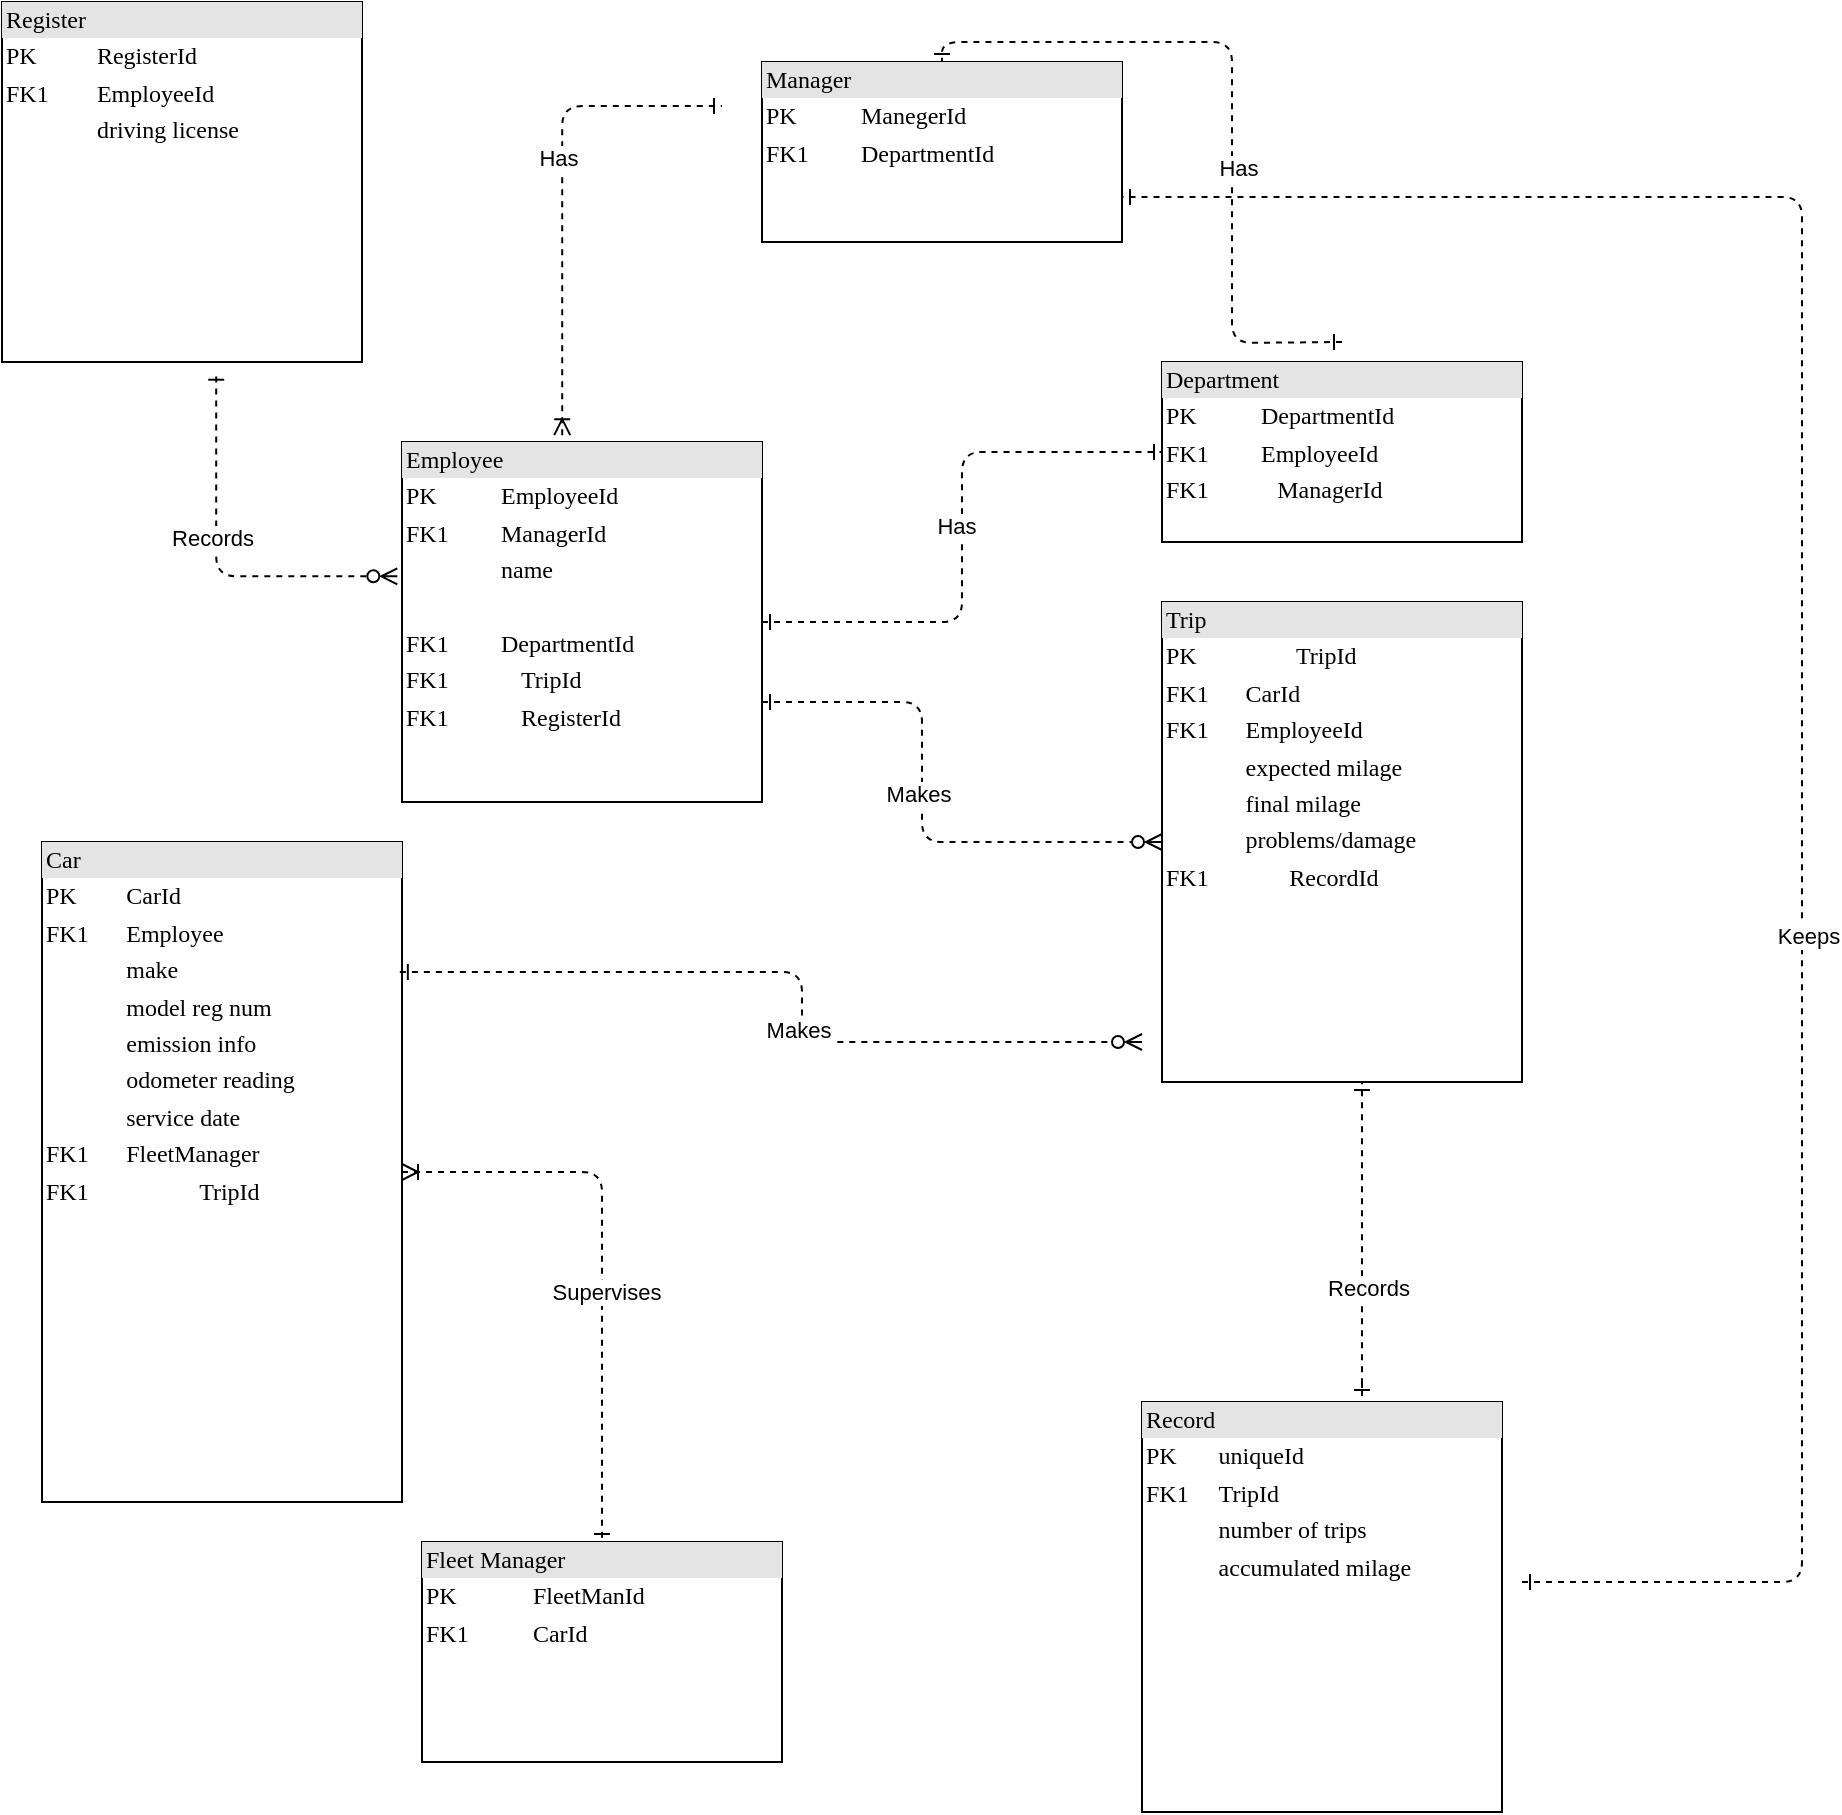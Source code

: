 <mxfile version="20.8.10" type="github">
  <diagram name="Page-1" id="2ca16b54-16f6-2749-3443-fa8db7711227">
    <mxGraphModel dx="1687" dy="1824" grid="1" gridSize="10" guides="1" tooltips="1" connect="1" arrows="1" fold="1" page="1" pageScale="1" pageWidth="1100" pageHeight="850" background="none" math="0" shadow="0">
      <root>
        <mxCell id="0" />
        <mxCell id="1" parent="0" />
        <mxCell id="2ed32ef02a7f4228-19" style="edgeStyle=orthogonalEdgeStyle;html=1;dashed=1;labelBackgroundColor=none;startArrow=ERone;endArrow=ERzeroToMany;fontFamily=Verdana;fontSize=12;align=left;endFill=0;startFill=0;" parent="1" source="2ed32ef02a7f4228-2" edge="1">
          <mxGeometry relative="1" as="geometry">
            <Array as="points">
              <mxPoint x="380" y="200" />
              <mxPoint x="500" y="200" />
              <mxPoint x="500" y="265" />
            </Array>
            <mxPoint x="620" y="270" as="targetPoint" />
          </mxGeometry>
        </mxCell>
        <mxCell id="U6VgLPpV3lreGikL-ILU-10" value="Makes" style="edgeLabel;html=1;align=center;verticalAlign=middle;resizable=0;points=[];" vertex="1" connectable="0" parent="2ed32ef02a7f4228-19">
          <mxGeometry x="-0.065" y="-2" relative="1" as="geometry">
            <mxPoint as="offset" />
          </mxGeometry>
        </mxCell>
        <mxCell id="2ed32ef02a7f4228-20" style="edgeStyle=orthogonalEdgeStyle;html=1;dashed=1;labelBackgroundColor=none;startArrow=ERone;endArrow=ERone;fontFamily=Verdana;fontSize=12;align=left;endFill=0;startFill=0;" parent="1" source="2ed32ef02a7f4228-2" target="2ed32ef02a7f4228-11" edge="1">
          <mxGeometry relative="1" as="geometry" />
        </mxCell>
        <mxCell id="U6VgLPpV3lreGikL-ILU-9" value="Has" style="edgeLabel;html=1;align=center;verticalAlign=middle;resizable=0;points=[];" vertex="1" connectable="0" parent="2ed32ef02a7f4228-20">
          <mxGeometry x="0.031" y="3" relative="1" as="geometry">
            <mxPoint y="-1" as="offset" />
          </mxGeometry>
        </mxCell>
        <mxCell id="2ed32ef02a7f4228-2" value="&lt;div style=&quot;box-sizing: border-box ; width: 100% ; background: #e4e4e4 ; padding: 2px&quot;&gt;Employee&lt;br&gt;&lt;/div&gt;&lt;table style=&quot;border-color: var(--border-color); font-size: 1em; width: 180px;&quot; cellpadding=&quot;2&quot; cellspacing=&quot;0&quot;&gt;&lt;tbody style=&quot;border-color: var(--border-color);&quot;&gt;&lt;tr style=&quot;border-color: var(--border-color);&quot;&gt;&lt;td style=&quot;border-color: var(--border-color);&quot;&gt;PK&lt;/td&gt;&lt;td style=&quot;border-color: var(--border-color);&quot;&gt;EmployeeId&lt;/td&gt;&lt;/tr&gt;&lt;tr style=&quot;border-color: var(--border-color);&quot;&gt;&lt;td style=&quot;border-color: var(--border-color);&quot;&gt;FK1&lt;/td&gt;&lt;td style=&quot;border-color: var(--border-color);&quot;&gt;ManagerId&lt;br style=&quot;border-color: var(--border-color);&quot;&gt;&lt;/td&gt;&lt;/tr&gt;&lt;tr style=&quot;border-color: var(--border-color);&quot;&gt;&lt;td style=&quot;border-color: var(--border-color);&quot;&gt;&lt;br style=&quot;border-color: var(--border-color);&quot;&gt;&lt;/td&gt;&lt;td style=&quot;border-color: var(--border-color);&quot;&gt;name&lt;/td&gt;&lt;/tr&gt;&lt;tr style=&quot;border-color: var(--border-color);&quot;&gt;&lt;td style=&quot;border-color: var(--border-color);&quot;&gt;&lt;br style=&quot;border-color: var(--border-color);&quot;&gt;&lt;/td&gt;&lt;td style=&quot;border-color: var(--border-color);&quot;&gt;&lt;br&gt;&lt;/td&gt;&lt;/tr&gt;&lt;tr style=&quot;border-color: var(--border-color);&quot;&gt;&lt;td style=&quot;border-color: var(--border-color);&quot;&gt;FK1&lt;/td&gt;&lt;td style=&quot;border-color: var(--border-color);&quot;&gt;DepartmentId&lt;/td&gt;&lt;/tr&gt;&lt;/tbody&gt;&lt;/table&gt;&lt;table align=&quot;left&quot; style=&quot;width: 100% ; font-size: 1em&quot; cellpadding=&quot;2&quot; cellspacing=&quot;0&quot;&gt;&lt;tbody&gt;&lt;tr&gt;&lt;td&gt;FK1&lt;/td&gt;&lt;td&gt;TripId&lt;br&gt;&lt;/td&gt;&lt;/tr&gt;&lt;tr&gt;&lt;td&gt;FK1&lt;/td&gt;&lt;td&gt;RegisterId&lt;/td&gt;&lt;/tr&gt;&lt;/tbody&gt;&lt;/table&gt;" style="verticalAlign=top;align=left;overflow=fill;html=1;rounded=0;shadow=0;comic=0;labelBackgroundColor=none;strokeWidth=1;fontFamily=Verdana;fontSize=12" parent="1" vertex="1">
          <mxGeometry x="240" y="70" width="180" height="180" as="geometry" />
        </mxCell>
        <mxCell id="2ed32ef02a7f4228-6" value="&lt;div style=&quot;box-sizing: border-box ; width: 100% ; background: #e4e4e4 ; padding: 2px&quot;&gt;Record&lt;/div&gt;&lt;table style=&quot;width: 100% ; font-size: 1em&quot; cellpadding=&quot;2&quot; cellspacing=&quot;0&quot;&gt;&lt;tbody&gt;&lt;tr&gt;&lt;td&gt;PK&lt;/td&gt;&lt;td&gt;uniqueId&lt;/td&gt;&lt;/tr&gt;&lt;tr&gt;&lt;td&gt;FK1&lt;/td&gt;&lt;td&gt;TripId&lt;/td&gt;&lt;/tr&gt;&lt;tr&gt;&lt;td&gt;&lt;br&gt;&lt;/td&gt;&lt;td&gt;number of trips&lt;/td&gt;&lt;/tr&gt;&lt;tr&gt;&lt;td&gt;&lt;br&gt;&lt;/td&gt;&lt;td&gt;accumulated milage&lt;/td&gt;&lt;/tr&gt;&lt;tr&gt;&lt;td&gt;&lt;/td&gt;&lt;td&gt;&lt;br&gt;&lt;/td&gt;&lt;/tr&gt;&lt;/tbody&gt;&lt;/table&gt;" style="verticalAlign=top;align=left;overflow=fill;html=1;rounded=0;shadow=0;comic=0;labelBackgroundColor=none;strokeWidth=1;fontFamily=Verdana;fontSize=12" parent="1" vertex="1">
          <mxGeometry x="610" y="550" width="180" height="205" as="geometry" />
        </mxCell>
        <mxCell id="2ed32ef02a7f4228-7" value="&lt;div style=&quot;box-sizing: border-box ; width: 100% ; background: #e4e4e4 ; padding: 2px&quot;&gt;Fleet Manager&lt;/div&gt;&lt;table style=&quot;width: 100% ; font-size: 1em&quot; cellpadding=&quot;2&quot; cellspacing=&quot;0&quot;&gt;&lt;tbody&gt;&lt;tr&gt;&lt;td&gt;PK&lt;/td&gt;&lt;td&gt;FleetManId&lt;/td&gt;&lt;/tr&gt;&lt;tr&gt;&lt;td&gt;FK1&lt;/td&gt;&lt;td&gt;CarId&lt;/td&gt;&lt;/tr&gt;&lt;/tbody&gt;&lt;/table&gt;" style="verticalAlign=top;align=left;overflow=fill;html=1;rounded=0;shadow=0;comic=0;labelBackgroundColor=none;strokeWidth=1;fontFamily=Verdana;fontSize=12" parent="1" vertex="1">
          <mxGeometry x="250" y="620" width="180" height="110" as="geometry" />
        </mxCell>
        <mxCell id="2ed32ef02a7f4228-17" style="edgeStyle=orthogonalEdgeStyle;html=1;entryX=0.5;entryY=0;labelBackgroundColor=none;startArrow=ERoneToMany;endArrow=ERone;fontFamily=Verdana;fontSize=12;align=left;dashed=1;startFill=0;endFill=0;" parent="1" source="2ed32ef02a7f4228-8" target="2ed32ef02a7f4228-7" edge="1">
          <mxGeometry relative="1" as="geometry" />
        </mxCell>
        <mxCell id="U6VgLPpV3lreGikL-ILU-13" value="Supervises" style="edgeLabel;html=1;align=center;verticalAlign=middle;resizable=0;points=[];" vertex="1" connectable="0" parent="2ed32ef02a7f4228-17">
          <mxGeometry x="0.118" y="1" relative="1" as="geometry">
            <mxPoint x="1" as="offset" />
          </mxGeometry>
        </mxCell>
        <mxCell id="2ed32ef02a7f4228-8" value="&lt;div style=&quot;box-sizing: border-box ; width: 100% ; background: #e4e4e4 ; padding: 2px&quot;&gt;Car&lt;br&gt;&lt;/div&gt;&lt;table style=&quot;border-color: var(--border-color); font-size: 1em; width: 180px;&quot; cellpadding=&quot;2&quot; cellspacing=&quot;0&quot;&gt;&lt;tbody style=&quot;border-color: var(--border-color);&quot;&gt;&lt;tr style=&quot;border-color: var(--border-color);&quot;&gt;&lt;td style=&quot;border-color: var(--border-color);&quot;&gt;PK&lt;/td&gt;&lt;td style=&quot;border-color: var(--border-color);&quot;&gt;CarId&lt;/td&gt;&lt;/tr&gt;&lt;tr style=&quot;border-color: var(--border-color);&quot;&gt;&lt;td style=&quot;border-color: var(--border-color);&quot;&gt;FK1&lt;/td&gt;&lt;td style=&quot;border-color: var(--border-color);&quot;&gt;Employee&lt;br style=&quot;border-color: var(--border-color);&quot;&gt;&lt;/td&gt;&lt;/tr&gt;&lt;tr style=&quot;border-color: var(--border-color);&quot;&gt;&lt;td style=&quot;border-color: var(--border-color);&quot;&gt;&lt;br style=&quot;border-color: var(--border-color);&quot;&gt;&lt;/td&gt;&lt;td style=&quot;border-color: var(--border-color);&quot;&gt;make&lt;/td&gt;&lt;/tr&gt;&lt;tr style=&quot;border-color: var(--border-color);&quot;&gt;&lt;td style=&quot;border-color: var(--border-color);&quot;&gt;&lt;br style=&quot;border-color: var(--border-color);&quot;&gt;&lt;/td&gt;&lt;td style=&quot;border-color: var(--border-color);&quot;&gt;model reg num&lt;/td&gt;&lt;/tr&gt;&lt;tr style=&quot;border-color: var(--border-color);&quot;&gt;&lt;td style=&quot;border-color: var(--border-color);&quot;&gt;&lt;br style=&quot;border-color: var(--border-color);&quot;&gt;&lt;/td&gt;&lt;td style=&quot;border-color: var(--border-color);&quot;&gt;emission info&lt;/td&gt;&lt;/tr&gt;&lt;tr style=&quot;border-color: var(--border-color);&quot;&gt;&lt;td style=&quot;border-color: var(--border-color);&quot;&gt;&lt;br style=&quot;border-color: var(--border-color);&quot;&gt;&lt;/td&gt;&lt;td style=&quot;border-color: var(--border-color);&quot;&gt;odometer reading&lt;/td&gt;&lt;/tr&gt;&lt;tr style=&quot;border-color: var(--border-color);&quot;&gt;&lt;td style=&quot;border-color: var(--border-color);&quot;&gt;&lt;br style=&quot;border-color: var(--border-color);&quot;&gt;&lt;/td&gt;&lt;td style=&quot;border-color: var(--border-color);&quot;&gt;service date&lt;/td&gt;&lt;/tr&gt;&lt;tr style=&quot;border-color: var(--border-color);&quot;&gt;&lt;td style=&quot;border-color: var(--border-color);&quot;&gt;FK1&lt;/td&gt;&lt;td style=&quot;border-color: var(--border-color);&quot;&gt;FleetManager&lt;/td&gt;&lt;/tr&gt;&lt;/tbody&gt;&lt;/table&gt;&lt;table style=&quot;width: 100% ; font-size: 1em&quot; cellpadding=&quot;2&quot; cellspacing=&quot;0&quot;&gt;&lt;tbody&gt;&lt;tr&gt;&lt;td&gt;FK1&lt;/td&gt;&lt;td&gt;TripId&lt;/td&gt;&lt;/tr&gt;&lt;tr&gt;&lt;td&gt;&lt;br&gt;&lt;/td&gt;&lt;td&gt;&lt;/td&gt;&lt;/tr&gt;&lt;/tbody&gt;&lt;/table&gt;" style="verticalAlign=top;align=left;overflow=fill;html=1;rounded=0;shadow=0;comic=0;labelBackgroundColor=none;strokeWidth=1;fontFamily=Verdana;fontSize=12" parent="1" vertex="1">
          <mxGeometry x="60" y="270" width="180" height="330" as="geometry" />
        </mxCell>
        <mxCell id="2ed32ef02a7f4228-9" value="&lt;div style=&quot;box-sizing:border-box;width:100%;background:#e4e4e4;padding:2px;&quot;&gt;Manager&lt;/div&gt;&lt;table style=&quot;width:100%;font-size:1em;&quot; cellpadding=&quot;2&quot; cellspacing=&quot;0&quot;&gt;&lt;tbody&gt;&lt;tr&gt;&lt;td&gt;PK&lt;/td&gt;&lt;td&gt;ManegerId&lt;br&gt;&lt;/td&gt;&lt;/tr&gt;&lt;tr&gt;&lt;td&gt;FK1&lt;/td&gt;&lt;td&gt;DepartmentId&lt;/td&gt;&lt;/tr&gt;&lt;/tbody&gt;&lt;/table&gt;" style="verticalAlign=top;align=left;overflow=fill;html=1;rounded=0;shadow=0;comic=0;labelBackgroundColor=none;strokeWidth=1;fontFamily=Verdana;fontSize=12" parent="1" vertex="1">
          <mxGeometry x="420" y="-120" width="180" height="90" as="geometry" />
        </mxCell>
        <mxCell id="2ed32ef02a7f4228-21" style="edgeStyle=orthogonalEdgeStyle;html=1;entryX=0.5;entryY=0;dashed=1;labelBackgroundColor=none;startArrow=ERone;endArrow=ERone;fontFamily=Verdana;fontSize=12;align=left;startFill=0;endFill=0;" parent="1" target="2ed32ef02a7f4228-9" edge="1">
          <mxGeometry relative="1" as="geometry">
            <mxPoint x="710" y="20" as="sourcePoint" />
          </mxGeometry>
        </mxCell>
        <mxCell id="U6VgLPpV3lreGikL-ILU-6" value="Has" style="edgeLabel;html=1;align=center;verticalAlign=middle;resizable=0;points=[];" vertex="1" connectable="0" parent="2ed32ef02a7f4228-21">
          <mxGeometry x="-0.209" y="-3" relative="1" as="geometry">
            <mxPoint as="offset" />
          </mxGeometry>
        </mxCell>
        <mxCell id="2ed32ef02a7f4228-10" value="&lt;div style=&quot;box-sizing: border-box ; width: 100% ; background: #e4e4e4 ; padding: 2px&quot;&gt;Trip&lt;/div&gt;&lt;table style=&quot;border-color: var(--border-color); font-size: 1em; width: 180px;&quot; cellpadding=&quot;2&quot; cellspacing=&quot;0&quot;&gt;&lt;tbody style=&quot;border-color: var(--border-color);&quot;&gt;&lt;tr style=&quot;border-color: var(--border-color);&quot;&gt;&lt;td style=&quot;border-color: var(--border-color);&quot;&gt;PK&lt;/td&gt;&lt;td style=&quot;border-color: var(--border-color);&quot;&gt;TripId&lt;/td&gt;&lt;/tr&gt;&lt;/tbody&gt;&lt;/table&gt;&lt;table style=&quot;width: 100% ; font-size: 1em&quot; cellpadding=&quot;2&quot; cellspacing=&quot;0&quot;&gt;&lt;tbody&gt;&lt;tr&gt;&lt;td&gt;FK1&lt;/td&gt;&lt;td&gt;CarId&lt;/td&gt;&lt;/tr&gt;&lt;tr&gt;&lt;td&gt;FK1&lt;/td&gt;&lt;td&gt;EmployeeId&lt;br&gt;&lt;/td&gt;&lt;/tr&gt;&lt;tr&gt;&lt;td&gt;&lt;br&gt;&lt;/td&gt;&lt;td&gt;expected milage&lt;/td&gt;&lt;/tr&gt;&lt;tr&gt;&lt;td&gt;&lt;br&gt;&lt;/td&gt;&lt;td&gt;final milage&lt;br&gt;&lt;/td&gt;&lt;/tr&gt;&lt;tr&gt;&lt;td&gt;&lt;br&gt;&lt;/td&gt;&lt;td&gt;problems/damage&lt;/td&gt;&lt;/tr&gt;&lt;/tbody&gt;&lt;/table&gt;&lt;table style=&quot;border-color: var(--border-color); font-size: 1em; width: 180px;&quot; cellpadding=&quot;2&quot; cellspacing=&quot;0&quot;&gt;&lt;tbody style=&quot;border-color: var(--border-color);&quot;&gt;&lt;tr style=&quot;border-color: var(--border-color);&quot;&gt;&lt;td style=&quot;border-color: var(--border-color);&quot;&gt;FK1&lt;/td&gt;&lt;td style=&quot;border-color: var(--border-color);&quot;&gt;RecordId&lt;/td&gt;&lt;/tr&gt;&lt;/tbody&gt;&lt;/table&gt;" style="verticalAlign=top;align=left;overflow=fill;html=1;rounded=0;shadow=0;comic=0;labelBackgroundColor=none;strokeWidth=1;fontFamily=Verdana;fontSize=12" parent="1" vertex="1">
          <mxGeometry x="620" y="150" width="180" height="240" as="geometry" />
        </mxCell>
        <mxCell id="2ed32ef02a7f4228-11" value="&lt;div style=&quot;box-sizing:border-box;width:100%;background:#e4e4e4;padding:2px;&quot;&gt;Department&lt;br&gt;&lt;/div&gt;&lt;table style=&quot;border-color: var(--border-color); font-size: 1em; width: 180px;&quot; cellpadding=&quot;2&quot; cellspacing=&quot;0&quot;&gt;&lt;tbody style=&quot;border-color: var(--border-color);&quot;&gt;&lt;tr style=&quot;border-color: var(--border-color);&quot;&gt;&lt;td style=&quot;border-color: var(--border-color);&quot;&gt;PK&lt;/td&gt;&lt;td style=&quot;border-color: var(--border-color);&quot;&gt;DepartmentId&lt;/td&gt;&lt;/tr&gt;&lt;tr style=&quot;border-color: var(--border-color);&quot;&gt;&lt;td style=&quot;border-color: var(--border-color);&quot;&gt;FK1&lt;/td&gt;&lt;td style=&quot;border-color: var(--border-color);&quot;&gt;EmployeeId&lt;/td&gt;&lt;/tr&gt;&lt;/tbody&gt;&lt;/table&gt;&lt;table style=&quot;width:100%;font-size:1em;&quot; cellpadding=&quot;2&quot; cellspacing=&quot;0&quot;&gt;&lt;tbody&gt;&lt;tr&gt;&lt;td&gt;FK1&lt;/td&gt;&lt;td&gt;ManagerId&lt;/td&gt;&lt;/tr&gt;&lt;tr&gt;&lt;td&gt;&lt;/td&gt;&lt;td&gt;&lt;br&gt;&lt;/td&gt;&lt;/tr&gt;&lt;/tbody&gt;&lt;/table&gt;" style="verticalAlign=top;align=left;overflow=fill;html=1;rounded=0;shadow=0;comic=0;labelBackgroundColor=none;strokeWidth=1;fontFamily=Verdana;fontSize=12" parent="1" vertex="1">
          <mxGeometry x="620" y="30" width="180" height="90" as="geometry" />
        </mxCell>
        <mxCell id="U6VgLPpV3lreGikL-ILU-1" style="edgeStyle=orthogonalEdgeStyle;html=1;dashed=1;labelBackgroundColor=none;startArrow=ERone;endArrow=ERzeroToMany;fontFamily=Verdana;fontSize=12;align=left;exitX=0.994;exitY=0.197;exitDx=0;exitDy=0;exitPerimeter=0;startFill=0;endFill=0;" edge="1" parent="1" source="2ed32ef02a7f4228-8">
          <mxGeometry relative="1" as="geometry">
            <Array as="points">
              <mxPoint x="440" y="335" />
              <mxPoint x="440" y="370" />
            </Array>
            <mxPoint x="390" y="270" as="sourcePoint" />
            <mxPoint x="610" y="370" as="targetPoint" />
          </mxGeometry>
        </mxCell>
        <mxCell id="U6VgLPpV3lreGikL-ILU-11" value="Makes" style="edgeLabel;html=1;align=center;verticalAlign=middle;resizable=0;points=[];" vertex="1" connectable="0" parent="U6VgLPpV3lreGikL-ILU-1">
          <mxGeometry x="0.13" y="-2" relative="1" as="geometry">
            <mxPoint as="offset" />
          </mxGeometry>
        </mxCell>
        <mxCell id="U6VgLPpV3lreGikL-ILU-2" style="edgeStyle=orthogonalEdgeStyle;html=1;dashed=1;labelBackgroundColor=none;startArrow=ERoneToMany;endArrow=ERone;fontFamily=Verdana;fontSize=12;align=left;startFill=0;endFill=0;exitX=0.445;exitY=-0.019;exitDx=0;exitDy=0;exitPerimeter=0;" edge="1" parent="1" source="2ed32ef02a7f4228-2">
          <mxGeometry relative="1" as="geometry">
            <mxPoint x="300" y="54" as="sourcePoint" />
            <mxPoint x="400" y="-98" as="targetPoint" />
            <Array as="points">
              <mxPoint x="320" y="-98" />
            </Array>
          </mxGeometry>
        </mxCell>
        <mxCell id="U6VgLPpV3lreGikL-ILU-8" value="Has" style="edgeLabel;html=1;align=center;verticalAlign=middle;resizable=0;points=[];" vertex="1" connectable="0" parent="U6VgLPpV3lreGikL-ILU-2">
          <mxGeometry x="0.134" y="2" relative="1" as="geometry">
            <mxPoint as="offset" />
          </mxGeometry>
        </mxCell>
        <mxCell id="U6VgLPpV3lreGikL-ILU-16" value="&lt;div style=&quot;box-sizing: border-box ; width: 100% ; background: #e4e4e4 ; padding: 2px&quot;&gt;Register&lt;/div&gt;&lt;table style=&quot;border-color: var(--border-color); font-size: 1em; width: 180px;&quot; cellpadding=&quot;2&quot; cellspacing=&quot;0&quot;&gt;&lt;tbody style=&quot;border-color: var(--border-color);&quot;&gt;&lt;tr style=&quot;border-color: var(--border-color);&quot;&gt;&lt;td style=&quot;border-color: var(--border-color);&quot;&gt;PK&lt;/td&gt;&lt;td style=&quot;border-color: var(--border-color);&quot;&gt;RegisterId&lt;/td&gt;&lt;/tr&gt;&lt;tr style=&quot;border-color: var(--border-color);&quot;&gt;&lt;td style=&quot;border-color: var(--border-color);&quot;&gt;FK1&lt;/td&gt;&lt;td style=&quot;border-color: var(--border-color);&quot;&gt;EmployeeId&lt;br style=&quot;border-color: var(--border-color);&quot;&gt;&lt;/td&gt;&lt;/tr&gt;&lt;tr style=&quot;border-color: var(--border-color);&quot;&gt;&lt;td style=&quot;border-color: var(--border-color);&quot;&gt;&lt;br&gt;&lt;/td&gt;&lt;td style=&quot;border-color: var(--border-color);&quot;&gt;driving license&lt;/td&gt;&lt;/tr&gt;&lt;/tbody&gt;&lt;/table&gt;&lt;table align=&quot;left&quot; style=&quot;width: 100% ; font-size: 1em&quot; cellpadding=&quot;2&quot; cellspacing=&quot;0&quot;&gt;&lt;tbody&gt;&lt;tr&gt;&lt;td&gt;&lt;/td&gt;&lt;td&gt;&lt;br&gt;&lt;/td&gt;&lt;/tr&gt;&lt;/tbody&gt;&lt;/table&gt;" style="verticalAlign=top;align=left;overflow=fill;html=1;rounded=0;shadow=0;comic=0;labelBackgroundColor=none;strokeWidth=1;fontFamily=Verdana;fontSize=12" vertex="1" parent="1">
          <mxGeometry x="40" y="-150" width="180" height="180" as="geometry" />
        </mxCell>
        <mxCell id="U6VgLPpV3lreGikL-ILU-17" style="edgeStyle=orthogonalEdgeStyle;html=1;dashed=1;labelBackgroundColor=none;startArrow=ERzeroToMany;endArrow=ERone;fontFamily=Verdana;fontSize=12;align=left;startFill=0;endFill=0;exitX=-0.013;exitY=0.373;exitDx=0;exitDy=0;exitPerimeter=0;entryX=0.595;entryY=1.027;entryDx=0;entryDy=0;entryPerimeter=0;" edge="1" parent="1" source="2ed32ef02a7f4228-2" target="U6VgLPpV3lreGikL-ILU-16">
          <mxGeometry relative="1" as="geometry">
            <mxPoint x="230" y="140" as="sourcePoint" />
            <mxPoint x="149" y="40" as="targetPoint" />
          </mxGeometry>
        </mxCell>
        <mxCell id="U6VgLPpV3lreGikL-ILU-18" value="Records" style="edgeLabel;html=1;align=center;verticalAlign=middle;resizable=0;points=[];" vertex="1" connectable="0" parent="U6VgLPpV3lreGikL-ILU-17">
          <mxGeometry x="0.134" y="2" relative="1" as="geometry">
            <mxPoint as="offset" />
          </mxGeometry>
        </mxCell>
        <mxCell id="U6VgLPpV3lreGikL-ILU-19" style="edgeStyle=orthogonalEdgeStyle;html=1;entryX=0.5;entryY=0;dashed=1;labelBackgroundColor=none;startArrow=ERone;endArrow=ERone;fontFamily=Verdana;fontSize=12;align=left;startFill=0;endFill=0;" edge="1" parent="1">
          <mxGeometry relative="1" as="geometry">
            <mxPoint x="720" y="540" as="sourcePoint" />
            <mxPoint x="720" y="390.0" as="targetPoint" />
            <Array as="points">
              <mxPoint x="720" y="550" />
            </Array>
          </mxGeometry>
        </mxCell>
        <mxCell id="U6VgLPpV3lreGikL-ILU-20" value="Records" style="edgeLabel;html=1;align=center;verticalAlign=middle;resizable=0;points=[];" vertex="1" connectable="0" parent="U6VgLPpV3lreGikL-ILU-19">
          <mxGeometry x="-0.209" y="-3" relative="1" as="geometry">
            <mxPoint as="offset" />
          </mxGeometry>
        </mxCell>
        <mxCell id="U6VgLPpV3lreGikL-ILU-21" style="edgeStyle=orthogonalEdgeStyle;html=1;entryX=1;entryY=0.75;dashed=1;labelBackgroundColor=none;startArrow=ERone;endArrow=ERone;fontFamily=Verdana;fontSize=12;align=left;startFill=0;endFill=0;entryDx=0;entryDy=0;" edge="1" parent="1" target="2ed32ef02a7f4228-9">
          <mxGeometry relative="1" as="geometry">
            <mxPoint x="800" y="640" as="sourcePoint" />
            <mxPoint x="810" y="-160.0" as="targetPoint" />
            <Array as="points">
              <mxPoint x="940" y="640" />
              <mxPoint x="940" y="-52" />
            </Array>
          </mxGeometry>
        </mxCell>
        <mxCell id="U6VgLPpV3lreGikL-ILU-22" value="Keeps" style="edgeLabel;html=1;align=center;verticalAlign=middle;resizable=0;points=[];" vertex="1" connectable="0" parent="U6VgLPpV3lreGikL-ILU-21">
          <mxGeometry x="-0.209" y="-3" relative="1" as="geometry">
            <mxPoint as="offset" />
          </mxGeometry>
        </mxCell>
      </root>
    </mxGraphModel>
  </diagram>
</mxfile>
